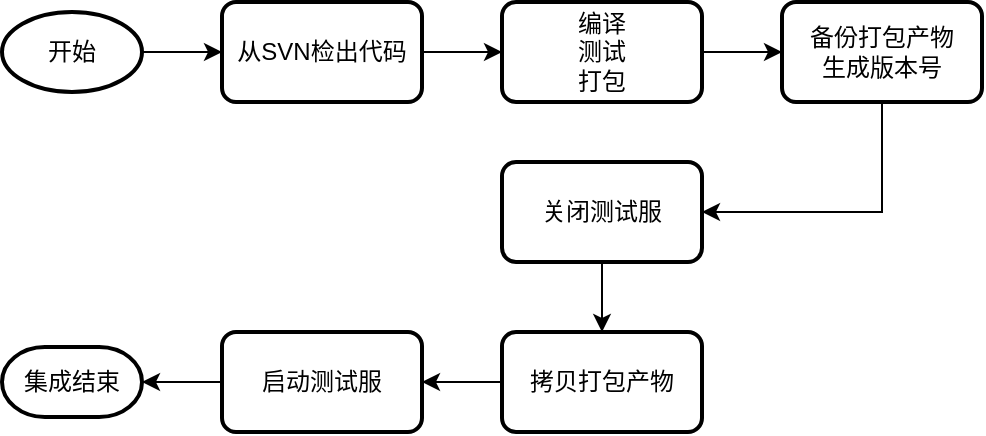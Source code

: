<mxfile version="11.0.8" type="github"><diagram id="DAxNncxdPKb8huAuDV34" name="第 1 页"><mxGraphModel dx="1422" dy="759" grid="1" gridSize="10" guides="1" tooltips="1" connect="1" arrows="1" fold="1" page="1" pageScale="1" pageWidth="827" pageHeight="1169" math="0" shadow="0"><root><mxCell id="0"/><mxCell id="1" parent="0"/><mxCell id="uBX6GO0lkTKA9ws29C6M-3" value="" style="edgeStyle=orthogonalEdgeStyle;rounded=0;orthogonalLoop=1;jettySize=auto;html=1;" edge="1" parent="1" source="uBX6GO0lkTKA9ws29C6M-1" target="uBX6GO0lkTKA9ws29C6M-2"><mxGeometry relative="1" as="geometry"/></mxCell><mxCell id="uBX6GO0lkTKA9ws29C6M-1" value="开始" style="strokeWidth=2;html=1;shape=mxgraph.flowchart.start_1;whiteSpace=wrap;" vertex="1" parent="1"><mxGeometry x="50" y="270" width="70" height="40" as="geometry"/></mxCell><mxCell id="uBX6GO0lkTKA9ws29C6M-5" value="" style="edgeStyle=orthogonalEdgeStyle;rounded=0;orthogonalLoop=1;jettySize=auto;html=1;" edge="1" parent="1" source="uBX6GO0lkTKA9ws29C6M-2" target="uBX6GO0lkTKA9ws29C6M-4"><mxGeometry relative="1" as="geometry"/></mxCell><mxCell id="uBX6GO0lkTKA9ws29C6M-2" value="从SVN检出代码" style="rounded=1;whiteSpace=wrap;html=1;absoluteArcSize=1;arcSize=14;strokeWidth=2;" vertex="1" parent="1"><mxGeometry x="160" y="265" width="100" height="50" as="geometry"/></mxCell><mxCell id="uBX6GO0lkTKA9ws29C6M-7" value="" style="edgeStyle=orthogonalEdgeStyle;rounded=0;orthogonalLoop=1;jettySize=auto;html=1;" edge="1" parent="1" source="uBX6GO0lkTKA9ws29C6M-4" target="uBX6GO0lkTKA9ws29C6M-6"><mxGeometry relative="1" as="geometry"/></mxCell><mxCell id="uBX6GO0lkTKA9ws29C6M-4" value="&lt;div&gt;编译&lt;/div&gt;&lt;div&gt;测试&lt;/div&gt;&lt;div&gt;打包&lt;/div&gt;" style="rounded=1;whiteSpace=wrap;html=1;absoluteArcSize=1;arcSize=14;strokeWidth=2;" vertex="1" parent="1"><mxGeometry x="300" y="265" width="100" height="50" as="geometry"/></mxCell><mxCell id="uBX6GO0lkTKA9ws29C6M-16" style="edgeStyle=orthogonalEdgeStyle;rounded=0;orthogonalLoop=1;jettySize=auto;html=1;exitX=0.5;exitY=1;exitDx=0;exitDy=0;entryX=1;entryY=0.5;entryDx=0;entryDy=0;" edge="1" parent="1" source="uBX6GO0lkTKA9ws29C6M-6" target="uBX6GO0lkTKA9ws29C6M-8"><mxGeometry relative="1" as="geometry"/></mxCell><mxCell id="uBX6GO0lkTKA9ws29C6M-6" value="&lt;div&gt;备份打包产物&lt;/div&gt;&lt;div&gt;生成版本号&lt;br&gt;&lt;/div&gt;" style="rounded=1;whiteSpace=wrap;html=1;absoluteArcSize=1;arcSize=14;strokeWidth=2;" vertex="1" parent="1"><mxGeometry x="440" y="265" width="100" height="50" as="geometry"/></mxCell><mxCell id="uBX6GO0lkTKA9ws29C6M-13" value="" style="edgeStyle=orthogonalEdgeStyle;rounded=0;orthogonalLoop=1;jettySize=auto;html=1;" edge="1" parent="1" source="uBX6GO0lkTKA9ws29C6M-8" target="uBX6GO0lkTKA9ws29C6M-9"><mxGeometry relative="1" as="geometry"/></mxCell><mxCell id="uBX6GO0lkTKA9ws29C6M-8" value="关闭测试服" style="rounded=1;whiteSpace=wrap;html=1;absoluteArcSize=1;arcSize=14;strokeWidth=2;" vertex="1" parent="1"><mxGeometry x="300" y="345" width="100" height="50" as="geometry"/></mxCell><mxCell id="uBX6GO0lkTKA9ws29C6M-11" value="" style="edgeStyle=orthogonalEdgeStyle;rounded=0;orthogonalLoop=1;jettySize=auto;html=1;" edge="1" parent="1" source="uBX6GO0lkTKA9ws29C6M-9" target="uBX6GO0lkTKA9ws29C6M-10"><mxGeometry relative="1" as="geometry"/></mxCell><mxCell id="uBX6GO0lkTKA9ws29C6M-9" value="拷贝打包产物" style="rounded=1;whiteSpace=wrap;html=1;absoluteArcSize=1;arcSize=14;strokeWidth=2;" vertex="1" parent="1"><mxGeometry x="300" y="430" width="100" height="50" as="geometry"/></mxCell><mxCell id="uBX6GO0lkTKA9ws29C6M-15" value="" style="edgeStyle=orthogonalEdgeStyle;rounded=0;orthogonalLoop=1;jettySize=auto;html=1;" edge="1" parent="1" source="uBX6GO0lkTKA9ws29C6M-10" target="uBX6GO0lkTKA9ws29C6M-14"><mxGeometry relative="1" as="geometry"/></mxCell><mxCell id="uBX6GO0lkTKA9ws29C6M-10" value="启动测试服" style="rounded=1;whiteSpace=wrap;html=1;absoluteArcSize=1;arcSize=14;strokeWidth=2;" vertex="1" parent="1"><mxGeometry x="160" y="430" width="100" height="50" as="geometry"/></mxCell><mxCell id="uBX6GO0lkTKA9ws29C6M-14" value="集成结束" style="strokeWidth=2;html=1;shape=mxgraph.flowchart.terminator;whiteSpace=wrap;" vertex="1" parent="1"><mxGeometry x="50" y="437.5" width="70" height="35" as="geometry"/></mxCell></root></mxGraphModel></diagram></mxfile>